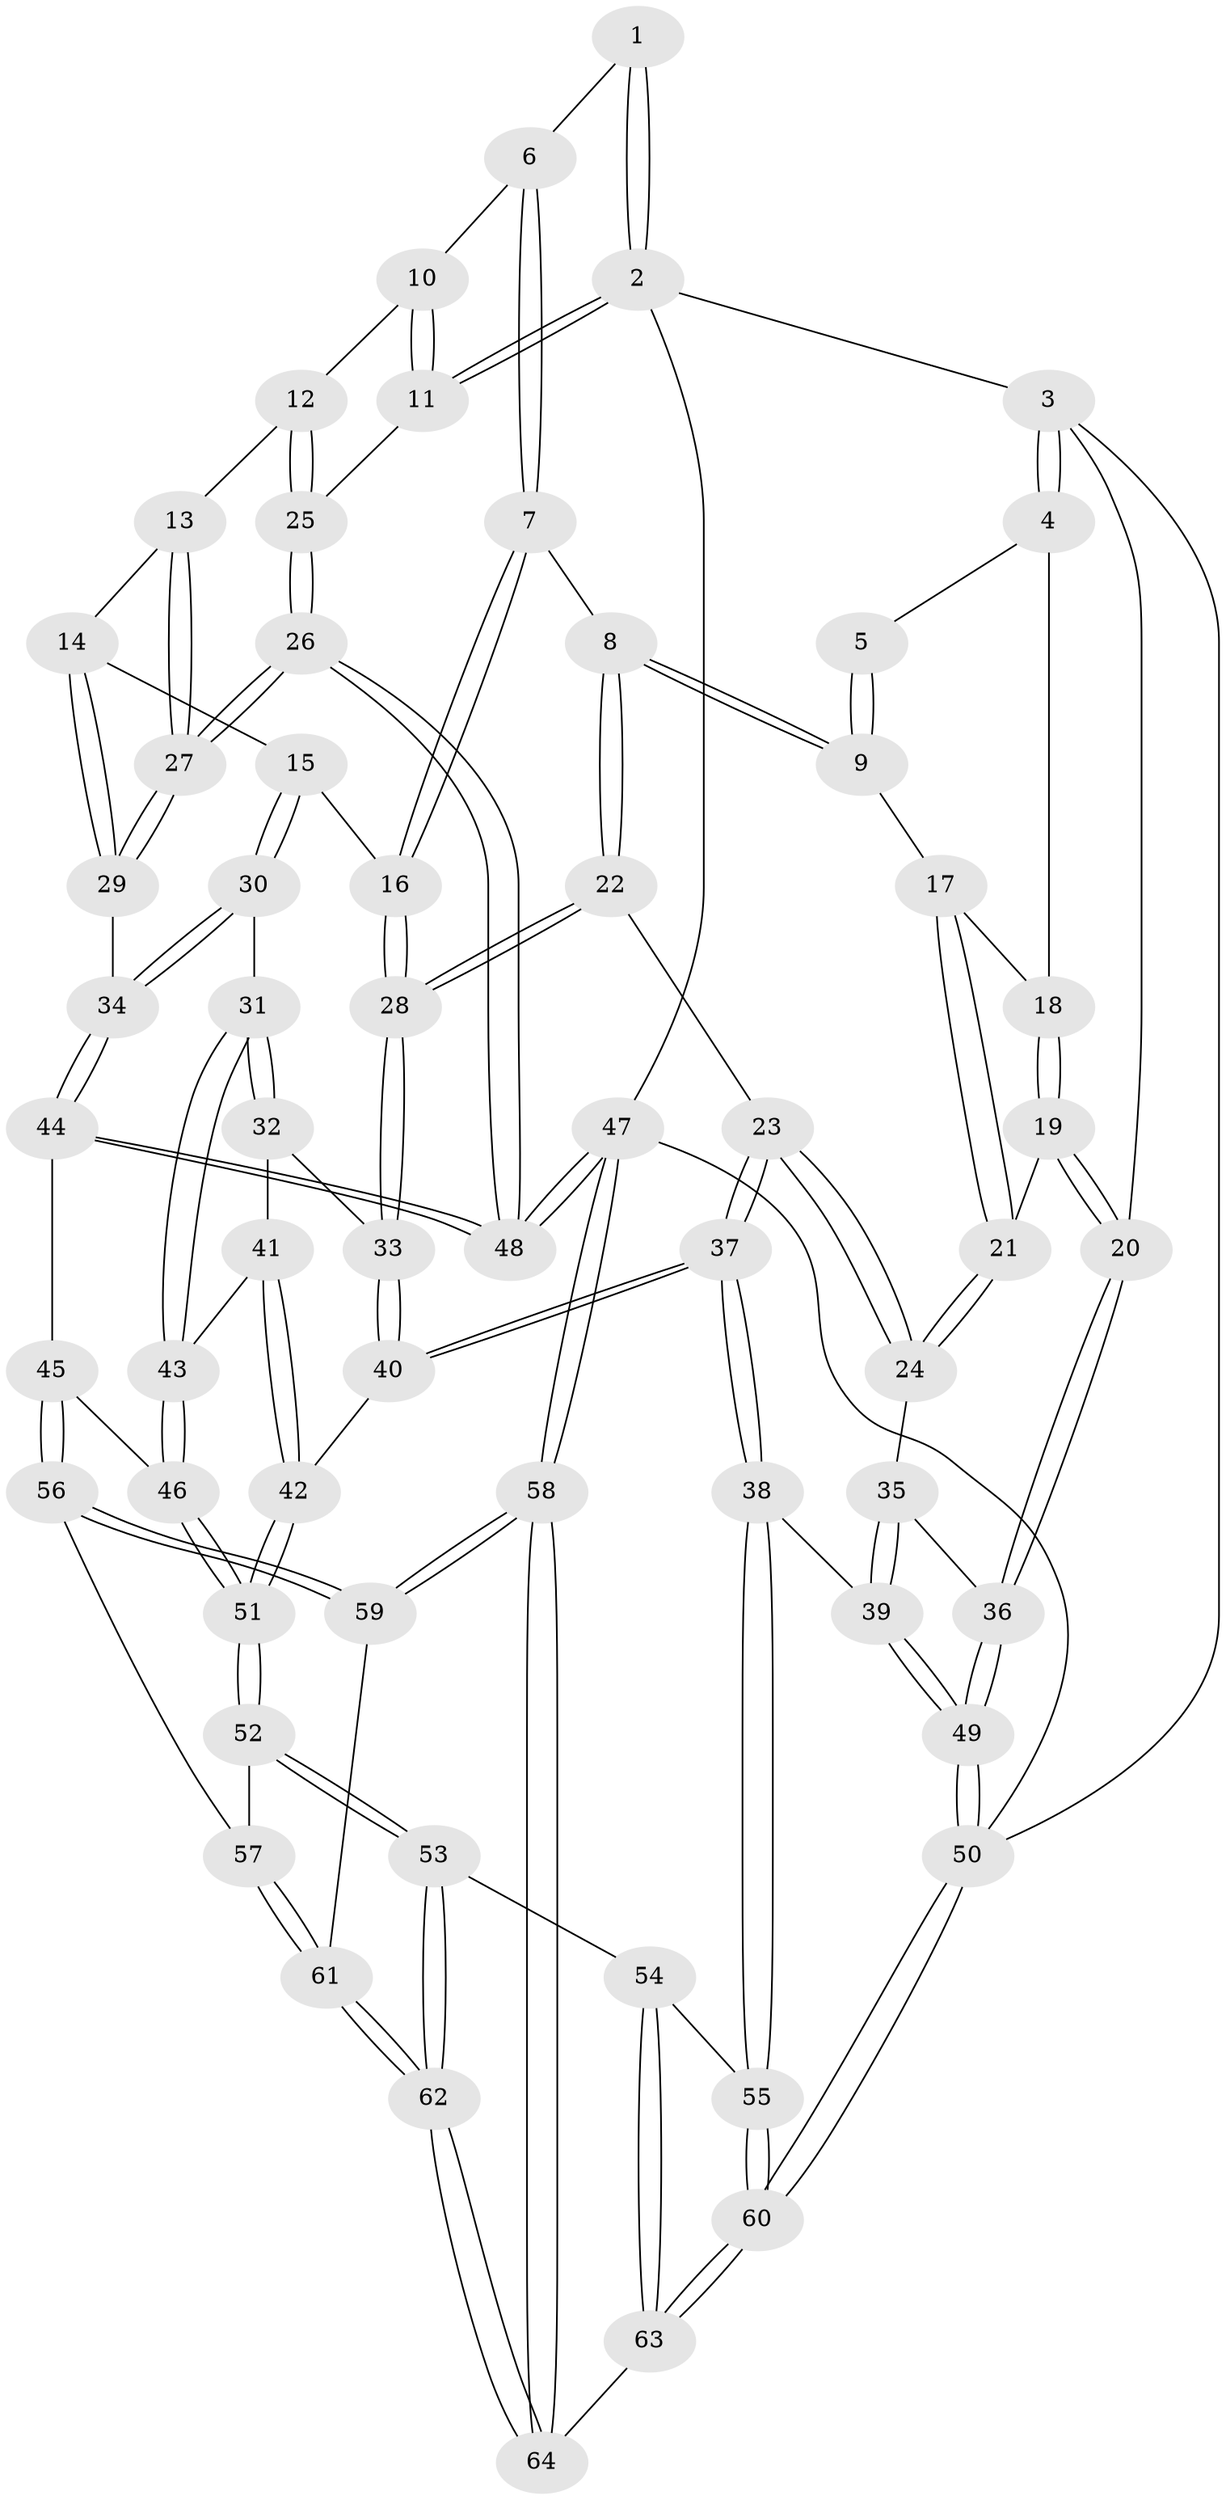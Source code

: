 // coarse degree distribution, {4: 0.3333333333333333, 6: 0.05555555555555555, 7: 0.027777777777777776, 5: 0.4444444444444444, 3: 0.1388888888888889}
// Generated by graph-tools (version 1.1) at 2025/24/03/03/25 07:24:38]
// undirected, 64 vertices, 157 edges
graph export_dot {
graph [start="1"]
  node [color=gray90,style=filled];
  1 [pos="+0.6352616980192796+0"];
  2 [pos="+1+0"];
  3 [pos="+0+0"];
  4 [pos="+0+0"];
  5 [pos="+0.5384655999075899+0"];
  6 [pos="+0.6874798975409252+0.12698526909549765"];
  7 [pos="+0.6110088591059425+0.2642669399717277"];
  8 [pos="+0.5189482272359847+0.24922288269477702"];
  9 [pos="+0.4073033720045301+0.14679785223922126"];
  10 [pos="+0.8308751535984975+0.13373451837511033"];
  11 [pos="+1+0"];
  12 [pos="+0.8921155268877157+0.2754614916829628"];
  13 [pos="+0.8610039442319486+0.31885880085657137"];
  14 [pos="+0.6575950615754812+0.3331116356760451"];
  15 [pos="+0.6544079820487965+0.3323470451242261"];
  16 [pos="+0.652000180769738+0.33040663566922474"];
  17 [pos="+0.23805562780258266+0.1498674719871477"];
  18 [pos="+0.1056580047179881+0.014049940718420625"];
  19 [pos="+0.026297966795532958+0.3766728436890808"];
  20 [pos="+0+0.46013954867114604"];
  21 [pos="+0.21435502902027986+0.35562079289216186"];
  22 [pos="+0.34973510525965307+0.43420430816628075"];
  23 [pos="+0.2926804889373386+0.43500517539999584"];
  24 [pos="+0.26534935482179073+0.42206530992391145"];
  25 [pos="+1+0.14407410412014882"];
  26 [pos="+1+0.6447799737351649"];
  27 [pos="+0.9820010542556239+0.5820010202686603"];
  28 [pos="+0.46735104173269426+0.5287345296153353"];
  29 [pos="+0.8880381482991375+0.5813283279874745"];
  30 [pos="+0.6578246450979036+0.5727277323330282"];
  31 [pos="+0.6427963615459017+0.5833811563253231"];
  32 [pos="+0.48006420862248206+0.5447999287681161"];
  33 [pos="+0.47124634824169986+0.539144426025814"];
  34 [pos="+0.82647158854413+0.6002625960239942"];
  35 [pos="+0.2120543234143105+0.47923233325570697"];
  36 [pos="+0+0.5660487174399126"];
  37 [pos="+0.28980841078609065+0.7258989650336448"];
  38 [pos="+0.2576979387645782+0.7471897732069888"];
  39 [pos="+0.08988933260433753+0.7074069556688038"];
  40 [pos="+0.3517109942231731+0.7166663975422112"];
  41 [pos="+0.5148241092033765+0.6531273910044199"];
  42 [pos="+0.4386309793228289+0.7512123928237071"];
  43 [pos="+0.6147601923428061+0.6979282529627084"];
  44 [pos="+0.7176168596562461+0.7666950921484138"];
  45 [pos="+0.6701978681066652+0.7689716830406607"];
  46 [pos="+0.6151922729784864+0.7022081580679456"];
  47 [pos="+1+1"];
  48 [pos="+1+1"];
  49 [pos="+0+0.7225816039823934"];
  50 [pos="+0+1"];
  51 [pos="+0.46946937796704313+0.7749336550037191"];
  52 [pos="+0.4981406770091948+0.8512850699066076"];
  53 [pos="+0.45782717865390493+0.9138934060319047"];
  54 [pos="+0.4324557887342049+0.9305010888498331"];
  55 [pos="+0.2639257182441765+0.7899251785950477"];
  56 [pos="+0.6221818858520483+0.8583035067212785"];
  57 [pos="+0.5822341520165984+0.8655688402479585"];
  58 [pos="+1+1"];
  59 [pos="+0.6802371126282672+0.9380164693022234"];
  60 [pos="+0.18468806718776612+1"];
  61 [pos="+0.5631067518310522+0.9861163049380576"];
  62 [pos="+0.5561495531908653+0.9959476263973754"];
  63 [pos="+0.25634035013499884+1"];
  64 [pos="+0.5627872487424088+1"];
  1 -- 2;
  1 -- 2;
  1 -- 6;
  2 -- 3;
  2 -- 11;
  2 -- 11;
  2 -- 47;
  3 -- 4;
  3 -- 4;
  3 -- 20;
  3 -- 50;
  4 -- 5;
  4 -- 18;
  5 -- 9;
  5 -- 9;
  6 -- 7;
  6 -- 7;
  6 -- 10;
  7 -- 8;
  7 -- 16;
  7 -- 16;
  8 -- 9;
  8 -- 9;
  8 -- 22;
  8 -- 22;
  9 -- 17;
  10 -- 11;
  10 -- 11;
  10 -- 12;
  11 -- 25;
  12 -- 13;
  12 -- 25;
  12 -- 25;
  13 -- 14;
  13 -- 27;
  13 -- 27;
  14 -- 15;
  14 -- 29;
  14 -- 29;
  15 -- 16;
  15 -- 30;
  15 -- 30;
  16 -- 28;
  16 -- 28;
  17 -- 18;
  17 -- 21;
  17 -- 21;
  18 -- 19;
  18 -- 19;
  19 -- 20;
  19 -- 20;
  19 -- 21;
  20 -- 36;
  20 -- 36;
  21 -- 24;
  21 -- 24;
  22 -- 23;
  22 -- 28;
  22 -- 28;
  23 -- 24;
  23 -- 24;
  23 -- 37;
  23 -- 37;
  24 -- 35;
  25 -- 26;
  25 -- 26;
  26 -- 27;
  26 -- 27;
  26 -- 48;
  26 -- 48;
  27 -- 29;
  27 -- 29;
  28 -- 33;
  28 -- 33;
  29 -- 34;
  30 -- 31;
  30 -- 34;
  30 -- 34;
  31 -- 32;
  31 -- 32;
  31 -- 43;
  31 -- 43;
  32 -- 33;
  32 -- 41;
  33 -- 40;
  33 -- 40;
  34 -- 44;
  34 -- 44;
  35 -- 36;
  35 -- 39;
  35 -- 39;
  36 -- 49;
  36 -- 49;
  37 -- 38;
  37 -- 38;
  37 -- 40;
  37 -- 40;
  38 -- 39;
  38 -- 55;
  38 -- 55;
  39 -- 49;
  39 -- 49;
  40 -- 42;
  41 -- 42;
  41 -- 42;
  41 -- 43;
  42 -- 51;
  42 -- 51;
  43 -- 46;
  43 -- 46;
  44 -- 45;
  44 -- 48;
  44 -- 48;
  45 -- 46;
  45 -- 56;
  45 -- 56;
  46 -- 51;
  46 -- 51;
  47 -- 48;
  47 -- 48;
  47 -- 58;
  47 -- 58;
  47 -- 50;
  49 -- 50;
  49 -- 50;
  50 -- 60;
  50 -- 60;
  51 -- 52;
  51 -- 52;
  52 -- 53;
  52 -- 53;
  52 -- 57;
  53 -- 54;
  53 -- 62;
  53 -- 62;
  54 -- 55;
  54 -- 63;
  54 -- 63;
  55 -- 60;
  55 -- 60;
  56 -- 57;
  56 -- 59;
  56 -- 59;
  57 -- 61;
  57 -- 61;
  58 -- 59;
  58 -- 59;
  58 -- 64;
  58 -- 64;
  59 -- 61;
  60 -- 63;
  60 -- 63;
  61 -- 62;
  61 -- 62;
  62 -- 64;
  62 -- 64;
  63 -- 64;
}

